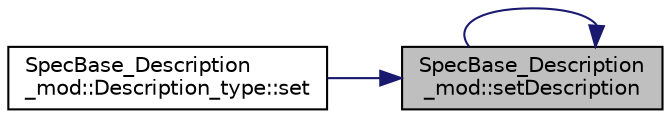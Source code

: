 digraph "SpecBase_Description_mod::setDescription"
{
 // LATEX_PDF_SIZE
  edge [fontname="Helvetica",fontsize="10",labelfontname="Helvetica",labelfontsize="10"];
  node [fontname="Helvetica",fontsize="10",shape=record];
  rankdir="RL";
  Node1 [label="SpecBase_Description\l_mod::setDescription",height=0.2,width=0.4,color="black", fillcolor="grey75", style="filled", fontcolor="black",tooltip=" "];
  Node1 -> Node2 [dir="back",color="midnightblue",fontsize="10",style="solid",fontname="Helvetica"];
  Node2 [label="SpecBase_Description\l_mod::Description_type::set",height=0.2,width=0.4,color="black", fillcolor="white", style="filled",URL="$structSpecBase__Description__mod_1_1Description__type.html#ac4c4aba3581500cd0c1af56762b563d3",tooltip=" "];
  Node1 -> Node1 [dir="back",color="midnightblue",fontsize="10",style="solid",fontname="Helvetica"];
}
